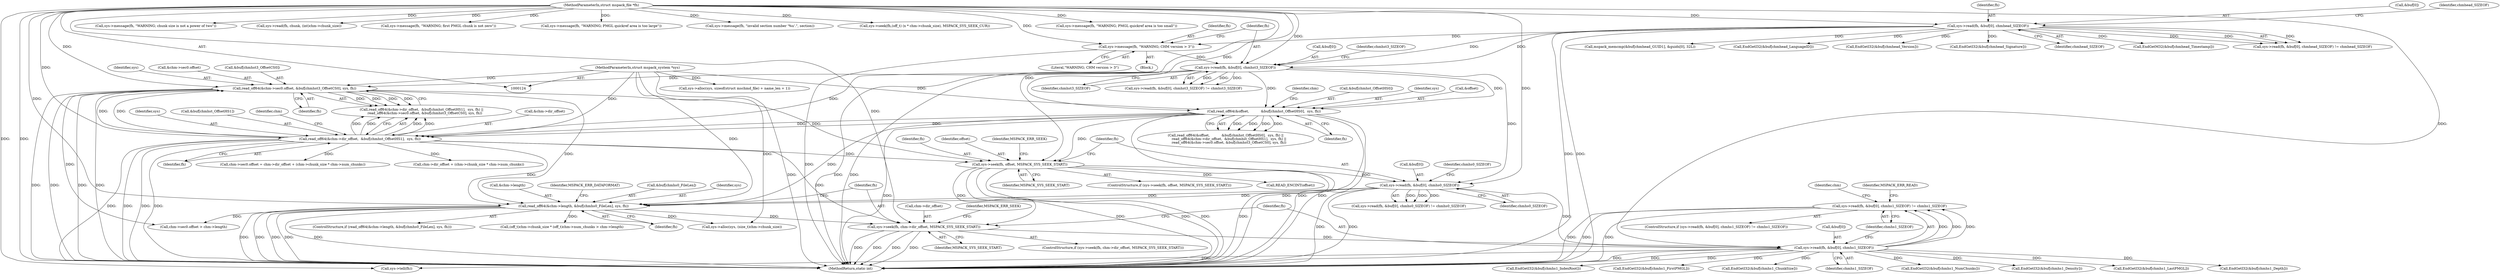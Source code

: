 digraph "0_libmspack_72e70a921f0f07fee748aec2274b30784e1d312a@API" {
"1000406" [label="(Call,sys->read(fh, &buf[0], chmhs1_SIZEOF) != chmhs1_SIZEOF)"];
"1000407" [label="(Call,sys->read(fh, &buf[0], chmhs1_SIZEOF))"];
"1000396" [label="(Call,sys->seek(fh, chm->dir_offset, MSPACK_SYS_SEEK_START))"];
"1000381" [label="(Call,read_off64(&chm->length, &buf[chmhs0_FileLen], sys, fh))"];
"1000369" [label="(Call,sys->read(fh, &buf[0], chmhs0_SIZEOF))"];
"1000360" [label="(Call,sys->seek(fh, offset, MSPACK_SYS_SEEK_START))"];
"1000343" [label="(Call,read_off64(&chm->sec0.offset, &buf[chmhst3_OffsetCS0], sys, fh))"];
"1000309" [label="(Call,sys->read(fh, &buf[0], chmhst3_SIZEOF))"];
"1000232" [label="(Call,sys->read(fh, &buf[0], chmhead_SIZEOF))"];
"1000126" [label="(MethodParameterIn,struct mspack_file *fh)"];
"1000304" [label="(Call,sys->message(fh, \"WARNING; CHM version > 3\"))"];
"1000332" [label="(Call,read_off64(&chm->dir_offset,  &buf[chmhst_OffsetHS1],  sys, fh))"];
"1000322" [label="(Call,read_off64(&offset,           &buf[chmhst_OffsetHS0],  sys, fh))"];
"1000125" [label="(MethodParameterIn,struct mspack_system *sys)"];
"1000414" [label="(Identifier,chmhs1_SIZEOF)"];
"1000382" [label="(Call,&chm->length)"];
"1000234" [label="(Call,&buf[0])"];
"1000585" [label="(Call,sys->message(fh, \"WARNING; chunk size is not a power of two\"))"];
"1000407" [label="(Call,sys->read(fh, &buf[0], chmhs1_SIZEOF))"];
"1000482" [label="(Call,EndGetI32(&buf[chmhs1_LastPMGL]))"];
"1000417" [label="(Identifier,MSPACK_ERR_READ)"];
"1000397" [label="(Identifier,fh)"];
"1000689" [label="(Call,sys->read(fh, chunk, (int)chm->chunk_size))"];
"1000355" [label="(Identifier,fh)"];
"1000311" [label="(Call,&buf[0])"];
"1000321" [label="(Call,read_off64(&offset,           &buf[chmhst_OffsetHS0],  sys, fh) ||\n      read_off64(&chm->dir_offset,  &buf[chmhst_OffsetHS1],  sys, fh) ||\n      read_off64(&chm->sec0.offset, &buf[chmhst3_OffsetCS0], sys, fh))"];
"1000256" [label="(Call,mspack_memcmp(&buf[chmhead_GUID1], &guids[0], 32L))"];
"1000406" [label="(Call,sys->read(fh, &buf[0], chmhs1_SIZEOF) != chmhs1_SIZEOF)"];
"1000368" [label="(Call,sys->read(fh, &buf[0], chmhs0_SIZEOF) != chmhs0_SIZEOF)"];
"1000361" [label="(Identifier,fh)"];
"1000316" [label="(Identifier,chmhst3_SIZEOF)"];
"1000595" [label="(Call,sys->message(fh, \"WARNING; first PMGL chunk is not zero\"))"];
"1000446" [label="(Call,EndGetI32(&buf[chmhs1_Depth]))"];
"1000309" [label="(Call,sys->read(fh, &buf[0], chmhst3_SIZEOF))"];
"1000331" [label="(Call,read_off64(&chm->dir_offset,  &buf[chmhst_OffsetHS1],  sys, fh) ||\n      read_off64(&chm->sec0.offset, &buf[chmhst3_OffsetCS0], sys, fh))"];
"1000362" [label="(Identifier,offset)"];
"1000342" [label="(Identifier,fh)"];
"1000126" [label="(MethodParameterIn,struct mspack_file *fh)"];
"1000360" [label="(Call,sys->seek(fh, offset, MSPACK_SYS_SEEK_START))"];
"1000239" [label="(Identifier,chmhead_SIZEOF)"];
"1000359" [label="(ControlStructure,if (sys->seek(fh, offset, MSPACK_SYS_SEEK_START)))"];
"1000512" [label="(Call,chm->sec0.offset > chm->length)"];
"1000401" [label="(Identifier,MSPACK_SYS_SEEK_START)"];
"1000375" [label="(Identifier,chmhs0_SIZEOF)"];
"1000789" [label="(Call,READ_ENCINT(offset))"];
"1000743" [label="(Call,sys->message(fh, \"WARNING; PMGL quickref area is too large\"))"];
"1000304" [label="(Call,sys->message(fh, \"WARNING; CHM version > 3\"))"];
"1000455" [label="(Call,EndGetI32(&buf[chmhs1_IndexRoot]))"];
"1000370" [label="(Identifier,fh)"];
"1000315" [label="(Identifier,chmhst3_SIZEOF)"];
"1000408" [label="(Identifier,fh)"];
"1000350" [label="(Call,&buf[chmhst3_OffsetCS0])"];
"1000396" [label="(Call,sys->seek(fh, chm->dir_offset, MSPACK_SYS_SEEK_START))"];
"1000125" [label="(MethodParameterIn,struct mspack_system *sys)"];
"1000332" [label="(Call,read_off64(&chm->dir_offset,  &buf[chmhst_OffsetHS1],  sys, fh))"];
"1000333" [label="(Call,&chm->dir_offset)"];
"1000831" [label="(Call,sys->alloc(sys, sizeof(struct mschmd_file) + name_len + 1))"];
"1000343" [label="(Call,read_off64(&chm->sec0.offset, &buf[chmhst3_OffsetCS0], sys, fh))"];
"1000233" [label="(Identifier,fh)"];
"1000820" [label="(Call,sys->message(fh, \"invalid section number '%u'.\", section))"];
"1000473" [label="(Call,EndGetI32(&buf[chmhs1_FirstPMGL]))"];
"1000305" [label="(Identifier,fh)"];
"1000363" [label="(Identifier,MSPACK_SYS_SEEK_START)"];
"1000292" [label="(Call,EndGetI32(&buf[chmhead_LanguageID]))"];
"1000232" [label="(Call,sys->read(fh, &buf[0], chmhead_SIZEOF))"];
"1000335" [label="(Identifier,chm)"];
"1000274" [label="(Call,EndGetI32(&buf[chmhead_Version]))"];
"1000380" [label="(ControlStructure,if (read_off64(&chm->length, &buf[chmhs0_FileLen], sys, fh)))"];
"1000245" [label="(Call,EndGetI32(&buf[chmhead_Signature]))"];
"1000494" [label="(Call,chm->sec0.offset = chm->dir_offset + (chm->chunk_size * chm->num_chunks))"];
"1000554" [label="(Call,(off_t)chm->chunk_size * (off_t)chm->num_chunks > chm->length)"];
"1000371" [label="(Call,&buf[0])"];
"1000325" [label="(Call,&buf[chmhst_OffsetHS0])"];
"1000308" [label="(Call,sys->read(fh, &buf[0], chmhst3_SIZEOF) != chmhst3_SIZEOF)"];
"1000238" [label="(Identifier,chmhead_SIZEOF)"];
"1000420" [label="(Identifier,chm)"];
"1000376" [label="(Identifier,chmhs0_SIZEOF)"];
"1000369" [label="(Call,sys->read(fh, &buf[0], chmhs0_SIZEOF))"];
"1000405" [label="(ControlStructure,if (sys->read(fh, &buf[0], chmhs1_SIZEOF) != chmhs1_SIZEOF))"];
"1000398" [label="(Call,chm->dir_offset)"];
"1000500" [label="(Call,chm->dir_offset + (chm->chunk_size * chm->num_chunks))"];
"1000341" [label="(Identifier,sys)"];
"1000409" [label="(Call,&buf[0])"];
"1000283" [label="(Call,EndGetM32(&buf[chmhead_Timestamp]))"];
"1000306" [label="(Literal,\"WARNING; CHM version > 3\")"];
"1000428" [label="(Call,EndGetI32(&buf[chmhs1_ChunkSize]))"];
"1000381" [label="(Call,read_off64(&chm->length, &buf[chmhs0_FileLen], sys, fh))"];
"1000322" [label="(Call,read_off64(&offset,           &buf[chmhst_OffsetHS0],  sys, fh))"];
"1000413" [label="(Identifier,chmhs1_SIZEOF)"];
"1000464" [label="(Call,EndGetI32(&buf[chmhs1_NumChunks]))"];
"1000330" [label="(Identifier,fh)"];
"1000354" [label="(Identifier,sys)"];
"1000394" [label="(Identifier,MSPACK_ERR_DATAFORMAT)"];
"1000670" [label="(Call,sys->alloc(sys, (size_t)chm->chunk_size))"];
"1000329" [label="(Identifier,sys)"];
"1000231" [label="(Call,sys->read(fh, &buf[0], chmhead_SIZEOF) != chmhead_SIZEOF)"];
"1000310" [label="(Identifier,fh)"];
"1000303" [label="(Block,)"];
"1000395" [label="(ControlStructure,if (sys->seek(fh, chm->dir_offset, MSPACK_SYS_SEEK_START)))"];
"1000642" [label="(Call,sys->seek(fh,(off_t) (x * chm->chunk_size), MSPACK_SYS_SEEK_CUR))"];
"1000437" [label="(Call,EndGetI32(&buf[chmhs1_Density]))"];
"1000404" [label="(Identifier,MSPACK_ERR_SEEK)"];
"1000386" [label="(Call,&buf[chmhs0_FileLen])"];
"1000323" [label="(Call,&offset)"];
"1000391" [label="(Identifier,fh)"];
"1000390" [label="(Identifier,sys)"];
"1000337" [label="(Call,&buf[chmhst_OffsetHS1])"];
"1000344" [label="(Call,&chm->sec0.offset)"];
"1000347" [label="(Identifier,chm)"];
"1001065" [label="(MethodReturn,static int)"];
"1000366" [label="(Identifier,MSPACK_ERR_SEEK)"];
"1000725" [label="(Call,sys->message(fh, \"WARNING; PMGL quickref area is too small\"))"];
"1000422" [label="(Call,sys->tell(fh))"];
"1000406" -> "1000405"  [label="AST: "];
"1000406" -> "1000414"  [label="CFG: "];
"1000407" -> "1000406"  [label="AST: "];
"1000414" -> "1000406"  [label="AST: "];
"1000417" -> "1000406"  [label="CFG: "];
"1000420" -> "1000406"  [label="CFG: "];
"1000406" -> "1001065"  [label="DDG: "];
"1000406" -> "1001065"  [label="DDG: "];
"1000406" -> "1001065"  [label="DDG: "];
"1000407" -> "1000406"  [label="DDG: "];
"1000407" -> "1000406"  [label="DDG: "];
"1000407" -> "1000406"  [label="DDG: "];
"1000407" -> "1000413"  [label="CFG: "];
"1000408" -> "1000407"  [label="AST: "];
"1000409" -> "1000407"  [label="AST: "];
"1000413" -> "1000407"  [label="AST: "];
"1000414" -> "1000407"  [label="CFG: "];
"1000407" -> "1001065"  [label="DDG: "];
"1000407" -> "1001065"  [label="DDG: "];
"1000396" -> "1000407"  [label="DDG: "];
"1000126" -> "1000407"  [label="DDG: "];
"1000369" -> "1000407"  [label="DDG: "];
"1000407" -> "1000422"  [label="DDG: "];
"1000407" -> "1000428"  [label="DDG: "];
"1000407" -> "1000437"  [label="DDG: "];
"1000407" -> "1000446"  [label="DDG: "];
"1000407" -> "1000455"  [label="DDG: "];
"1000407" -> "1000464"  [label="DDG: "];
"1000407" -> "1000473"  [label="DDG: "];
"1000407" -> "1000482"  [label="DDG: "];
"1000396" -> "1000395"  [label="AST: "];
"1000396" -> "1000401"  [label="CFG: "];
"1000397" -> "1000396"  [label="AST: "];
"1000398" -> "1000396"  [label="AST: "];
"1000401" -> "1000396"  [label="AST: "];
"1000404" -> "1000396"  [label="CFG: "];
"1000408" -> "1000396"  [label="CFG: "];
"1000396" -> "1001065"  [label="DDG: "];
"1000396" -> "1001065"  [label="DDG: "];
"1000396" -> "1001065"  [label="DDG: "];
"1000396" -> "1001065"  [label="DDG: "];
"1000381" -> "1000396"  [label="DDG: "];
"1000126" -> "1000396"  [label="DDG: "];
"1000332" -> "1000396"  [label="DDG: "];
"1000360" -> "1000396"  [label="DDG: "];
"1000381" -> "1000380"  [label="AST: "];
"1000381" -> "1000391"  [label="CFG: "];
"1000382" -> "1000381"  [label="AST: "];
"1000386" -> "1000381"  [label="AST: "];
"1000390" -> "1000381"  [label="AST: "];
"1000391" -> "1000381"  [label="AST: "];
"1000394" -> "1000381"  [label="CFG: "];
"1000397" -> "1000381"  [label="CFG: "];
"1000381" -> "1001065"  [label="DDG: "];
"1000381" -> "1001065"  [label="DDG: "];
"1000381" -> "1001065"  [label="DDG: "];
"1000381" -> "1001065"  [label="DDG: "];
"1000381" -> "1001065"  [label="DDG: "];
"1000369" -> "1000381"  [label="DDG: "];
"1000369" -> "1000381"  [label="DDG: "];
"1000322" -> "1000381"  [label="DDG: "];
"1000343" -> "1000381"  [label="DDG: "];
"1000332" -> "1000381"  [label="DDG: "];
"1000125" -> "1000381"  [label="DDG: "];
"1000126" -> "1000381"  [label="DDG: "];
"1000381" -> "1000512"  [label="DDG: "];
"1000381" -> "1000554"  [label="DDG: "];
"1000381" -> "1000670"  [label="DDG: "];
"1000369" -> "1000368"  [label="AST: "];
"1000369" -> "1000375"  [label="CFG: "];
"1000370" -> "1000369"  [label="AST: "];
"1000371" -> "1000369"  [label="AST: "];
"1000375" -> "1000369"  [label="AST: "];
"1000376" -> "1000369"  [label="CFG: "];
"1000369" -> "1001065"  [label="DDG: "];
"1000369" -> "1001065"  [label="DDG: "];
"1000369" -> "1000368"  [label="DDG: "];
"1000369" -> "1000368"  [label="DDG: "];
"1000369" -> "1000368"  [label="DDG: "];
"1000360" -> "1000369"  [label="DDG: "];
"1000126" -> "1000369"  [label="DDG: "];
"1000309" -> "1000369"  [label="DDG: "];
"1000360" -> "1000359"  [label="AST: "];
"1000360" -> "1000363"  [label="CFG: "];
"1000361" -> "1000360"  [label="AST: "];
"1000362" -> "1000360"  [label="AST: "];
"1000363" -> "1000360"  [label="AST: "];
"1000366" -> "1000360"  [label="CFG: "];
"1000370" -> "1000360"  [label="CFG: "];
"1000360" -> "1001065"  [label="DDG: "];
"1000360" -> "1001065"  [label="DDG: "];
"1000360" -> "1001065"  [label="DDG: "];
"1000360" -> "1001065"  [label="DDG: "];
"1000343" -> "1000360"  [label="DDG: "];
"1000332" -> "1000360"  [label="DDG: "];
"1000322" -> "1000360"  [label="DDG: "];
"1000126" -> "1000360"  [label="DDG: "];
"1000360" -> "1000789"  [label="DDG: "];
"1000343" -> "1000331"  [label="AST: "];
"1000343" -> "1000355"  [label="CFG: "];
"1000344" -> "1000343"  [label="AST: "];
"1000350" -> "1000343"  [label="AST: "];
"1000354" -> "1000343"  [label="AST: "];
"1000355" -> "1000343"  [label="AST: "];
"1000331" -> "1000343"  [label="CFG: "];
"1000343" -> "1001065"  [label="DDG: "];
"1000343" -> "1001065"  [label="DDG: "];
"1000343" -> "1001065"  [label="DDG: "];
"1000343" -> "1001065"  [label="DDG: "];
"1000343" -> "1000331"  [label="DDG: "];
"1000343" -> "1000331"  [label="DDG: "];
"1000343" -> "1000331"  [label="DDG: "];
"1000343" -> "1000331"  [label="DDG: "];
"1000309" -> "1000343"  [label="DDG: "];
"1000332" -> "1000343"  [label="DDG: "];
"1000332" -> "1000343"  [label="DDG: "];
"1000125" -> "1000343"  [label="DDG: "];
"1000126" -> "1000343"  [label="DDG: "];
"1000343" -> "1000512"  [label="DDG: "];
"1000309" -> "1000308"  [label="AST: "];
"1000309" -> "1000315"  [label="CFG: "];
"1000310" -> "1000309"  [label="AST: "];
"1000311" -> "1000309"  [label="AST: "];
"1000315" -> "1000309"  [label="AST: "];
"1000316" -> "1000309"  [label="CFG: "];
"1000309" -> "1001065"  [label="DDG: "];
"1000309" -> "1001065"  [label="DDG: "];
"1000309" -> "1000308"  [label="DDG: "];
"1000309" -> "1000308"  [label="DDG: "];
"1000309" -> "1000308"  [label="DDG: "];
"1000232" -> "1000309"  [label="DDG: "];
"1000232" -> "1000309"  [label="DDG: "];
"1000304" -> "1000309"  [label="DDG: "];
"1000126" -> "1000309"  [label="DDG: "];
"1000309" -> "1000322"  [label="DDG: "];
"1000309" -> "1000322"  [label="DDG: "];
"1000309" -> "1000332"  [label="DDG: "];
"1000232" -> "1000231"  [label="AST: "];
"1000232" -> "1000238"  [label="CFG: "];
"1000233" -> "1000232"  [label="AST: "];
"1000234" -> "1000232"  [label="AST: "];
"1000238" -> "1000232"  [label="AST: "];
"1000239" -> "1000232"  [label="CFG: "];
"1000232" -> "1001065"  [label="DDG: "];
"1000232" -> "1001065"  [label="DDG: "];
"1000232" -> "1000231"  [label="DDG: "];
"1000232" -> "1000231"  [label="DDG: "];
"1000232" -> "1000231"  [label="DDG: "];
"1000126" -> "1000232"  [label="DDG: "];
"1000232" -> "1000245"  [label="DDG: "];
"1000232" -> "1000256"  [label="DDG: "];
"1000232" -> "1000274"  [label="DDG: "];
"1000232" -> "1000283"  [label="DDG: "];
"1000232" -> "1000292"  [label="DDG: "];
"1000232" -> "1000304"  [label="DDG: "];
"1000126" -> "1000124"  [label="AST: "];
"1000126" -> "1001065"  [label="DDG: "];
"1000126" -> "1000304"  [label="DDG: "];
"1000126" -> "1000322"  [label="DDG: "];
"1000126" -> "1000332"  [label="DDG: "];
"1000126" -> "1000422"  [label="DDG: "];
"1000126" -> "1000585"  [label="DDG: "];
"1000126" -> "1000595"  [label="DDG: "];
"1000126" -> "1000642"  [label="DDG: "];
"1000126" -> "1000689"  [label="DDG: "];
"1000126" -> "1000725"  [label="DDG: "];
"1000126" -> "1000743"  [label="DDG: "];
"1000126" -> "1000820"  [label="DDG: "];
"1000304" -> "1000303"  [label="AST: "];
"1000304" -> "1000306"  [label="CFG: "];
"1000305" -> "1000304"  [label="AST: "];
"1000306" -> "1000304"  [label="AST: "];
"1000310" -> "1000304"  [label="CFG: "];
"1000304" -> "1001065"  [label="DDG: "];
"1000332" -> "1000331"  [label="AST: "];
"1000332" -> "1000342"  [label="CFG: "];
"1000333" -> "1000332"  [label="AST: "];
"1000337" -> "1000332"  [label="AST: "];
"1000341" -> "1000332"  [label="AST: "];
"1000342" -> "1000332"  [label="AST: "];
"1000347" -> "1000332"  [label="CFG: "];
"1000331" -> "1000332"  [label="CFG: "];
"1000332" -> "1001065"  [label="DDG: "];
"1000332" -> "1001065"  [label="DDG: "];
"1000332" -> "1001065"  [label="DDG: "];
"1000332" -> "1001065"  [label="DDG: "];
"1000332" -> "1000331"  [label="DDG: "];
"1000332" -> "1000331"  [label="DDG: "];
"1000332" -> "1000331"  [label="DDG: "];
"1000332" -> "1000331"  [label="DDG: "];
"1000322" -> "1000332"  [label="DDG: "];
"1000322" -> "1000332"  [label="DDG: "];
"1000125" -> "1000332"  [label="DDG: "];
"1000332" -> "1000494"  [label="DDG: "];
"1000332" -> "1000500"  [label="DDG: "];
"1000322" -> "1000321"  [label="AST: "];
"1000322" -> "1000330"  [label="CFG: "];
"1000323" -> "1000322"  [label="AST: "];
"1000325" -> "1000322"  [label="AST: "];
"1000329" -> "1000322"  [label="AST: "];
"1000330" -> "1000322"  [label="AST: "];
"1000335" -> "1000322"  [label="CFG: "];
"1000321" -> "1000322"  [label="CFG: "];
"1000322" -> "1001065"  [label="DDG: "];
"1000322" -> "1001065"  [label="DDG: "];
"1000322" -> "1001065"  [label="DDG: "];
"1000322" -> "1001065"  [label="DDG: "];
"1000322" -> "1000321"  [label="DDG: "];
"1000322" -> "1000321"  [label="DDG: "];
"1000322" -> "1000321"  [label="DDG: "];
"1000322" -> "1000321"  [label="DDG: "];
"1000125" -> "1000322"  [label="DDG: "];
"1000125" -> "1000124"  [label="AST: "];
"1000125" -> "1001065"  [label="DDG: "];
"1000125" -> "1000670"  [label="DDG: "];
"1000125" -> "1000831"  [label="DDG: "];
}
